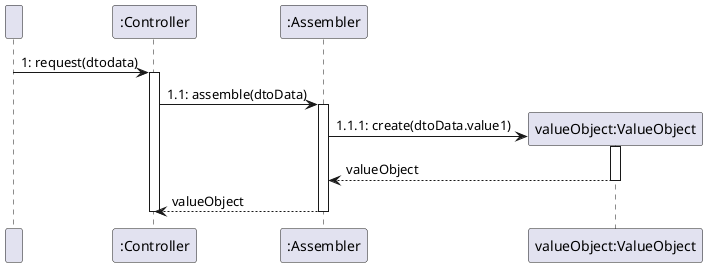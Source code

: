 @startuml
participant " " as Client
participant ":Controller" as Controller
participant ":Assembler" as Assembler
participant "valueObject:ValueObject" as ValueObject


Client -> Controller : 1: request(dtodata)
activate Controller
Controller -> Assembler : 1.1: assemble(dtoData)
activate Assembler
Create ValueObject
Assembler -> ValueObject : 1.1.1: create(dtoData.value1)
activate ValueObject
ValueObject --> Assembler : valueObject
deactivate ValueObject
Assembler --> Controller : valueObject
deactivate Assembler
deactivate Controller

@enduml